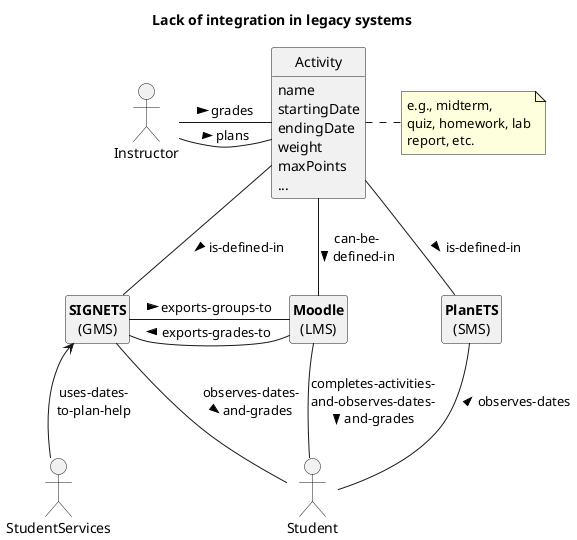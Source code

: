 @startuml
skinparam style strictuml
hide empty members
hide empty methods
allow_mixing
title Lack of integration in legacy systems
class "Activity" as AP {
name
startingDate
endingDate
weight
maxPoints
...
}
class "**SIGNETS**\n(GMS)" as SIGNETS
class "**PlanETS**\n(SMS)" as PlanETS
class "**Moodle**\n(LMS)" as Moodle
AP -- PlanETS : is-defined-in >
AP -- SIGNETS : is-defined-in >
AP -- Moodle : can-be-\ndefined-in >
actor Student
Actor StudentServices
Actor Instructor
Student -up- SIGNETS : observes-dates-\nand-grades >
Student -up- PlanETS: observes-dates >
Student -up- Moodle : completes-activities-\nand-observes-dates-\nand-grades >
StudentServices -up-> SIGNETS : uses-dates-\nto-plan-help
Instructor - AP : grades >
Instructor - AP : plans >
SIGNETS - Moodle : exports-groups-to >
SIGNETS - Moodle : exports-grades-to <
note right of AP
e.g., midterm, 
quiz, homework, lab
report, etc.
end note
@enduml
